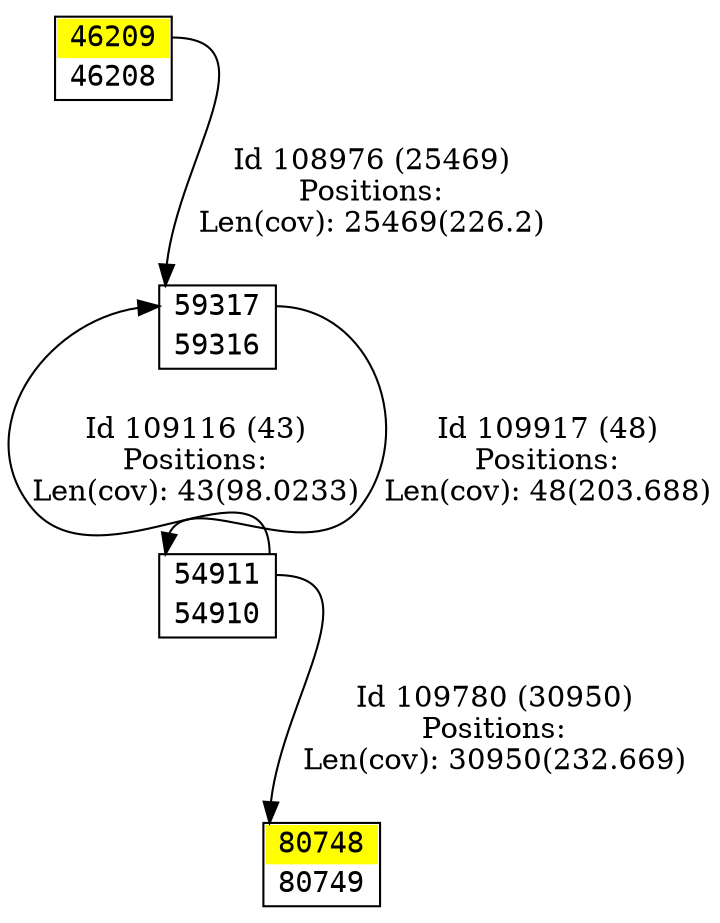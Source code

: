 digraph graph_picture {
node[fontname=<Courier> ,penwidth=<1.8> ,shape=<plaintext> ]
vertex_46208_46209[label=<<TABLE BORDER="1" CELLSPACING="0" >
<TR><TD BORDER="0" PORT = "port_46209_in" color="yellow" bgcolor="yellow" ></TD><TD BORDER="0" color="yellow" bgcolor="yellow" >46209</TD><TD BORDER="0" PORT = "port_46209_out" color="yellow" bgcolor="yellow" ></TD></TR>
<TR><TD BORDER="0" PORT = "port_46208_out" color="white" bgcolor="white" ></TD><TD BORDER="0" color="white" bgcolor="white" >46208</TD><TD BORDER="0" PORT = "port_46208_in" color="white" bgcolor="white" ></TD></TR>
</TABLE>> ,color=<black> ,URL=</vertex/46209.svg> ]
vertex_54910_54911[label=<<TABLE BORDER="1" CELLSPACING="0" >
<TR><TD BORDER="0" PORT = "port_54911_in" color="white" bgcolor="white" ></TD><TD BORDER="0" color="white" bgcolor="white" >54911</TD><TD BORDER="0" PORT = "port_54911_out" color="white" bgcolor="white" ></TD></TR>
<TR><TD BORDER="0" PORT = "port_54910_out" color="white" bgcolor="white" ></TD><TD BORDER="0" color="white" bgcolor="white" >54910</TD><TD BORDER="0" PORT = "port_54910_in" color="white" bgcolor="white" ></TD></TR>
</TABLE>> ,color=<black> ,URL=</vertex/54911.svg> ]
vertex_59316_59317[label=<<TABLE BORDER="1" CELLSPACING="0" >
<TR><TD BORDER="0" PORT = "port_59317_in" color="white" bgcolor="white" ></TD><TD BORDER="0" color="white" bgcolor="white" >59317</TD><TD BORDER="0" PORT = "port_59317_out" color="white" bgcolor="white" ></TD></TR>
<TR><TD BORDER="0" PORT = "port_59316_out" color="white" bgcolor="white" ></TD><TD BORDER="0" color="white" bgcolor="white" >59316</TD><TD BORDER="0" PORT = "port_59316_in" color="white" bgcolor="white" ></TD></TR>
</TABLE>> ,color=<black> ,URL=</vertex/59317.svg> ]
vertex_80748_80749[label=<<TABLE BORDER="1" CELLSPACING="0" >
<TR><TD BORDER="0" PORT = "port_80748_in" color="yellow" bgcolor="yellow" ></TD><TD BORDER="0" color="yellow" bgcolor="yellow" >80748</TD><TD BORDER="0" PORT = "port_80748_out" color="yellow" bgcolor="yellow" ></TD></TR>
<TR><TD BORDER="0" PORT = "port_80749_out" color="white" bgcolor="white" ></TD><TD BORDER="0" color="white" bgcolor="white" >80749</TD><TD BORDER="0" PORT = "port_80749_in" color="white" bgcolor="white" ></TD></TR>
</TABLE>> ,color=<black> ,URL=</vertex/80748.svg> ]
vertex_46208_46209:port_46209_out->vertex_59316_59317:port_59317_in[label="Id 108976 (25469)\nPositions:\nLen(cov): 25469(226.2)" ,color=<black> ]
vertex_54910_54911:port_54911_out->vertex_59316_59317:port_59317_in[label="Id 109116 (43)\nPositions:\nLen(cov): 43(98.0233)" ,color=<black> ]
vertex_54910_54911:port_54911_out->vertex_80748_80749:port_80748_in[label="Id 109780 (30950)\nPositions:\nLen(cov): 30950(232.669)" ,color=<black> ]
vertex_59316_59317:port_59317_out->vertex_54910_54911:port_54911_in[label="Id 109917 (48)\nPositions:\nLen(cov): 48(203.688)" ,color=<black> ]
}
